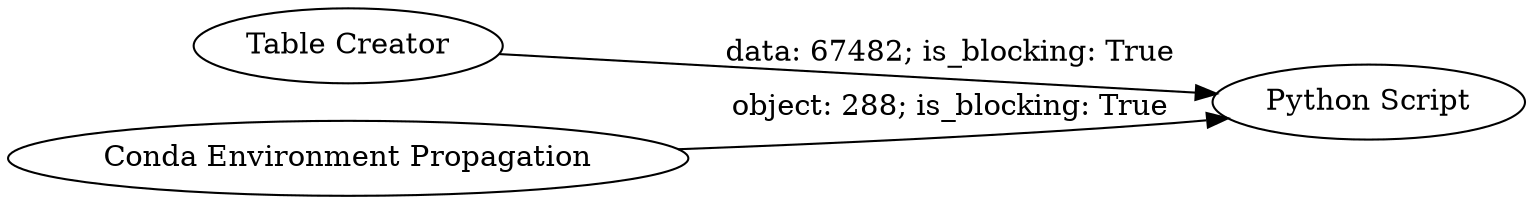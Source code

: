 digraph {
	"2152961340223505976_240" [label="Python Script"]
	"2152961340223505976_1" [label="Table Creator"]
	"2152961340223505976_241" [label="Conda Environment Propagation"]
	"2152961340223505976_241" -> "2152961340223505976_240" [label="object: 288; is_blocking: True"]
	"2152961340223505976_1" -> "2152961340223505976_240" [label="data: 67482; is_blocking: True"]
	rankdir=LR
}
